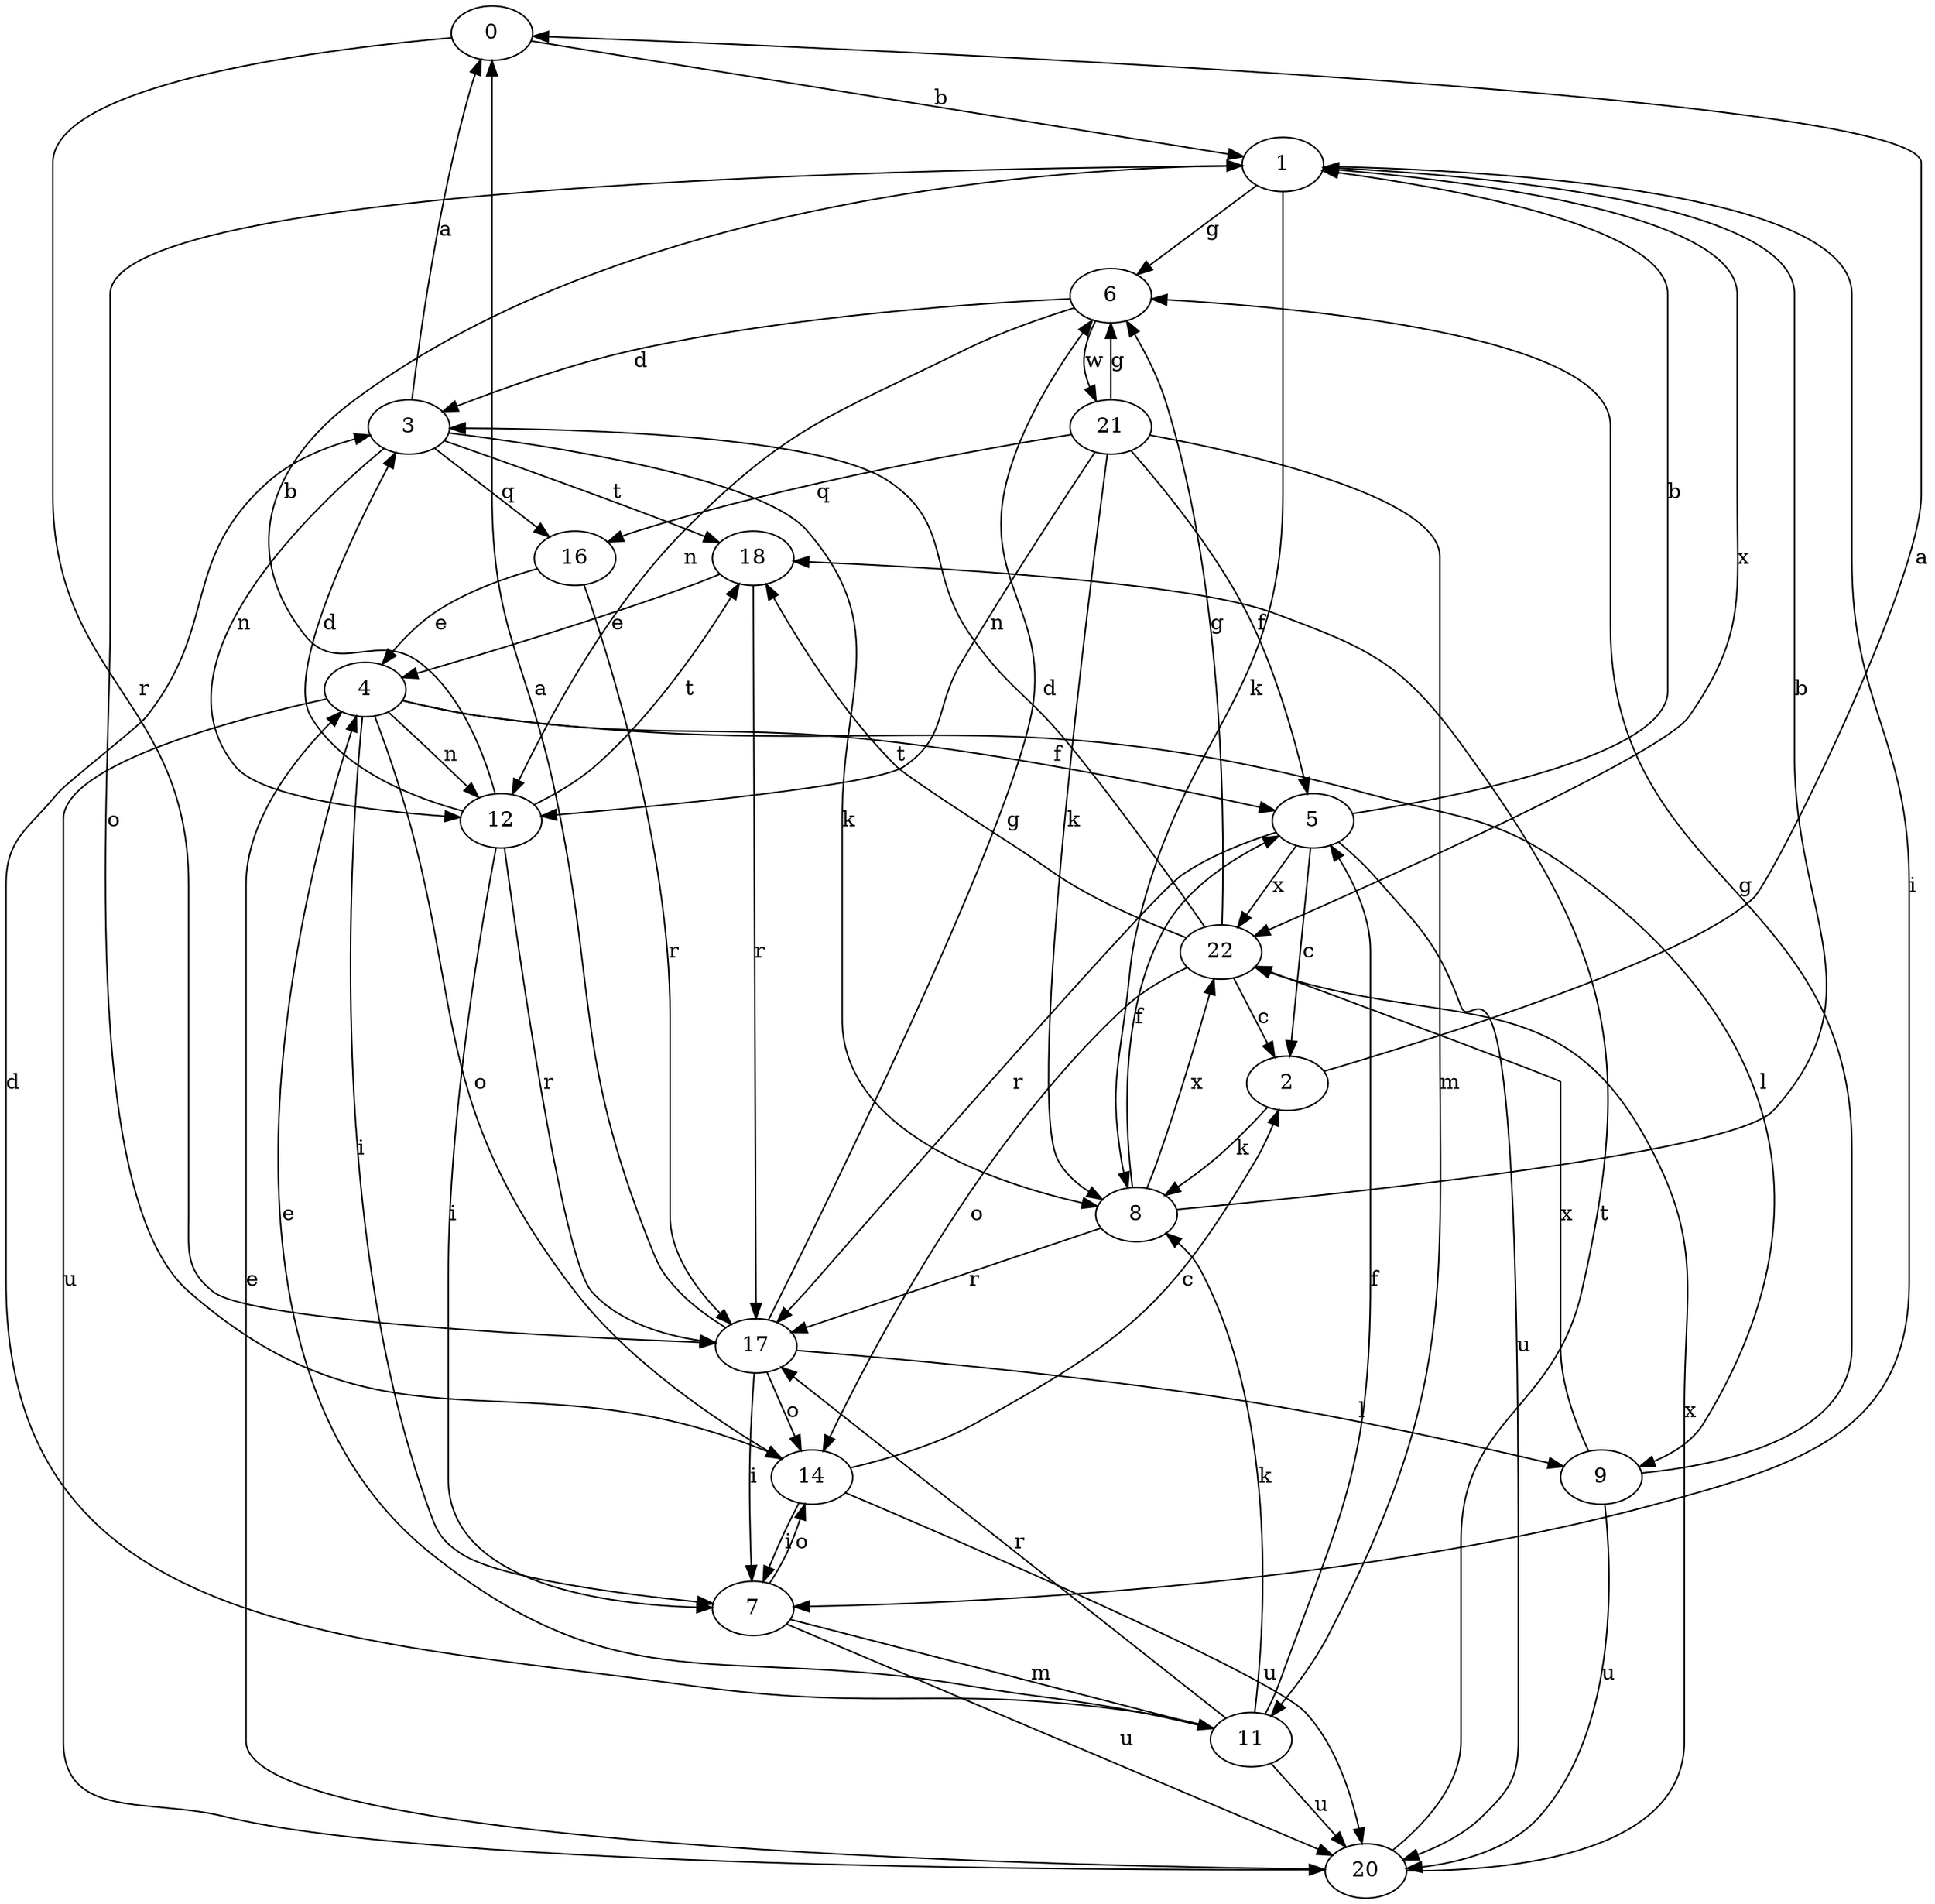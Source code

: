strict digraph  {
0;
1;
2;
3;
4;
5;
6;
7;
8;
9;
11;
12;
14;
16;
17;
18;
20;
21;
22;
0 -> 1  [label=b];
0 -> 17  [label=r];
1 -> 6  [label=g];
1 -> 7  [label=i];
1 -> 8  [label=k];
1 -> 14  [label=o];
1 -> 22  [label=x];
2 -> 0  [label=a];
2 -> 8  [label=k];
3 -> 0  [label=a];
3 -> 8  [label=k];
3 -> 12  [label=n];
3 -> 16  [label=q];
3 -> 18  [label=t];
4 -> 5  [label=f];
4 -> 7  [label=i];
4 -> 9  [label=l];
4 -> 12  [label=n];
4 -> 14  [label=o];
4 -> 20  [label=u];
5 -> 1  [label=b];
5 -> 2  [label=c];
5 -> 17  [label=r];
5 -> 20  [label=u];
5 -> 22  [label=x];
6 -> 3  [label=d];
6 -> 12  [label=n];
6 -> 21  [label=w];
7 -> 11  [label=m];
7 -> 14  [label=o];
7 -> 20  [label=u];
8 -> 1  [label=b];
8 -> 5  [label=f];
8 -> 17  [label=r];
8 -> 22  [label=x];
9 -> 6  [label=g];
9 -> 20  [label=u];
9 -> 22  [label=x];
11 -> 3  [label=d];
11 -> 4  [label=e];
11 -> 5  [label=f];
11 -> 8  [label=k];
11 -> 17  [label=r];
11 -> 20  [label=u];
12 -> 1  [label=b];
12 -> 3  [label=d];
12 -> 7  [label=i];
12 -> 17  [label=r];
12 -> 18  [label=t];
14 -> 2  [label=c];
14 -> 7  [label=i];
14 -> 20  [label=u];
16 -> 4  [label=e];
16 -> 17  [label=r];
17 -> 0  [label=a];
17 -> 6  [label=g];
17 -> 7  [label=i];
17 -> 9  [label=l];
17 -> 14  [label=o];
18 -> 4  [label=e];
18 -> 17  [label=r];
20 -> 4  [label=e];
20 -> 18  [label=t];
20 -> 22  [label=x];
21 -> 5  [label=f];
21 -> 6  [label=g];
21 -> 8  [label=k];
21 -> 11  [label=m];
21 -> 12  [label=n];
21 -> 16  [label=q];
22 -> 2  [label=c];
22 -> 3  [label=d];
22 -> 6  [label=g];
22 -> 14  [label=o];
22 -> 18  [label=t];
}
